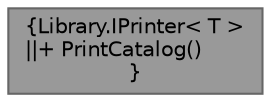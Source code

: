 digraph "Library.IPrinter&lt; T &gt;"
{
 // INTERACTIVE_SVG=YES
 // LATEX_PDF_SIZE
  bgcolor="transparent";
  edge [fontname=Helvetica,fontsize=10,labelfontname=Helvetica,labelfontsize=10];
  node [fontname=Helvetica,fontsize=10,shape=box,height=0.2,width=0.4];
  Node1 [label="{Library.IPrinter\< T \>\n||+ PrintCatalog()\l}",height=0.2,width=0.4,color="gray40", fillcolor="grey60", style="filled", fontcolor="black",tooltip="Interfáz para mostrar datos por pantalla"];
}

